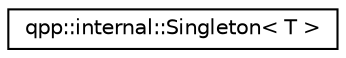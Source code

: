 digraph "Graphical Class Hierarchy"
{
  edge [fontname="Helvetica",fontsize="10",labelfontname="Helvetica",labelfontsize="10"];
  node [fontname="Helvetica",fontsize="10",shape=record];
  rankdir="LR";
  Node0 [label="qpp::internal::Singleton\< T \>",height=0.2,width=0.4,color="black", fillcolor="white", style="filled",URL="$classqpp_1_1internal_1_1_singleton.html",tooltip="Singleton policy class, used internally to implement the singleton pattern via CRTP (Curiously recurr..."];
}
